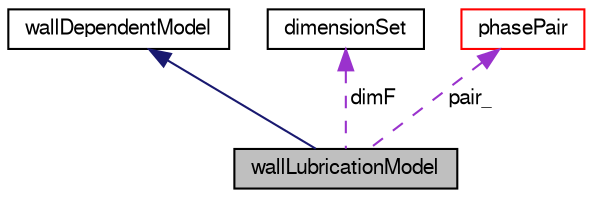 digraph "wallLubricationModel"
{
  bgcolor="transparent";
  edge [fontname="FreeSans",fontsize="10",labelfontname="FreeSans",labelfontsize="10"];
  node [fontname="FreeSans",fontsize="10",shape=record];
  Node6 [label="wallLubricationModel",height=0.2,width=0.4,color="black", fillcolor="grey75", style="filled", fontcolor="black"];
  Node7 -> Node6 [dir="back",color="midnightblue",fontsize="10",style="solid",fontname="FreeSans"];
  Node7 [label="wallDependentModel",height=0.2,width=0.4,color="black",URL="$a32206.html",tooltip="A class which provides on-demand creation and caching of wall distance and wall normal fields for use..."];
  Node8 -> Node6 [dir="back",color="darkorchid3",fontsize="10",style="dashed",label=" dimF" ,fontname="FreeSans"];
  Node8 [label="dimensionSet",height=0.2,width=0.4,color="black",URL="$a26370.html",tooltip="Dimension set for the base types. "];
  Node9 -> Node6 [dir="back",color="darkorchid3",fontsize="10",style="dashed",label=" pair_" ,fontname="FreeSans"];
  Node9 [label="phasePair",height=0.2,width=0.4,color="red",URL="$a32374.html"];
}
